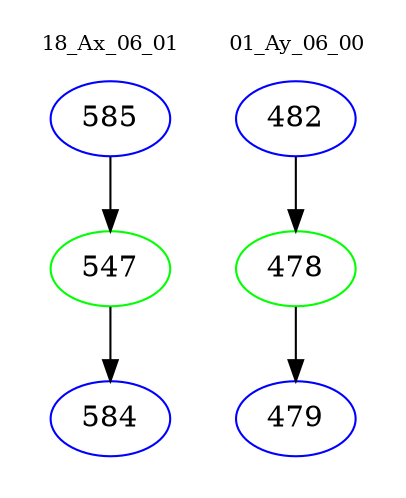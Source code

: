 digraph{
subgraph cluster_0 {
color = white
label = "18_Ax_06_01";
fontsize=10;
T0_585 [label="585", color="blue"]
T0_585 -> T0_547 [color="black"]
T0_547 [label="547", color="green"]
T0_547 -> T0_584 [color="black"]
T0_584 [label="584", color="blue"]
}
subgraph cluster_1 {
color = white
label = "01_Ay_06_00";
fontsize=10;
T1_482 [label="482", color="blue"]
T1_482 -> T1_478 [color="black"]
T1_478 [label="478", color="green"]
T1_478 -> T1_479 [color="black"]
T1_479 [label="479", color="blue"]
}
}
